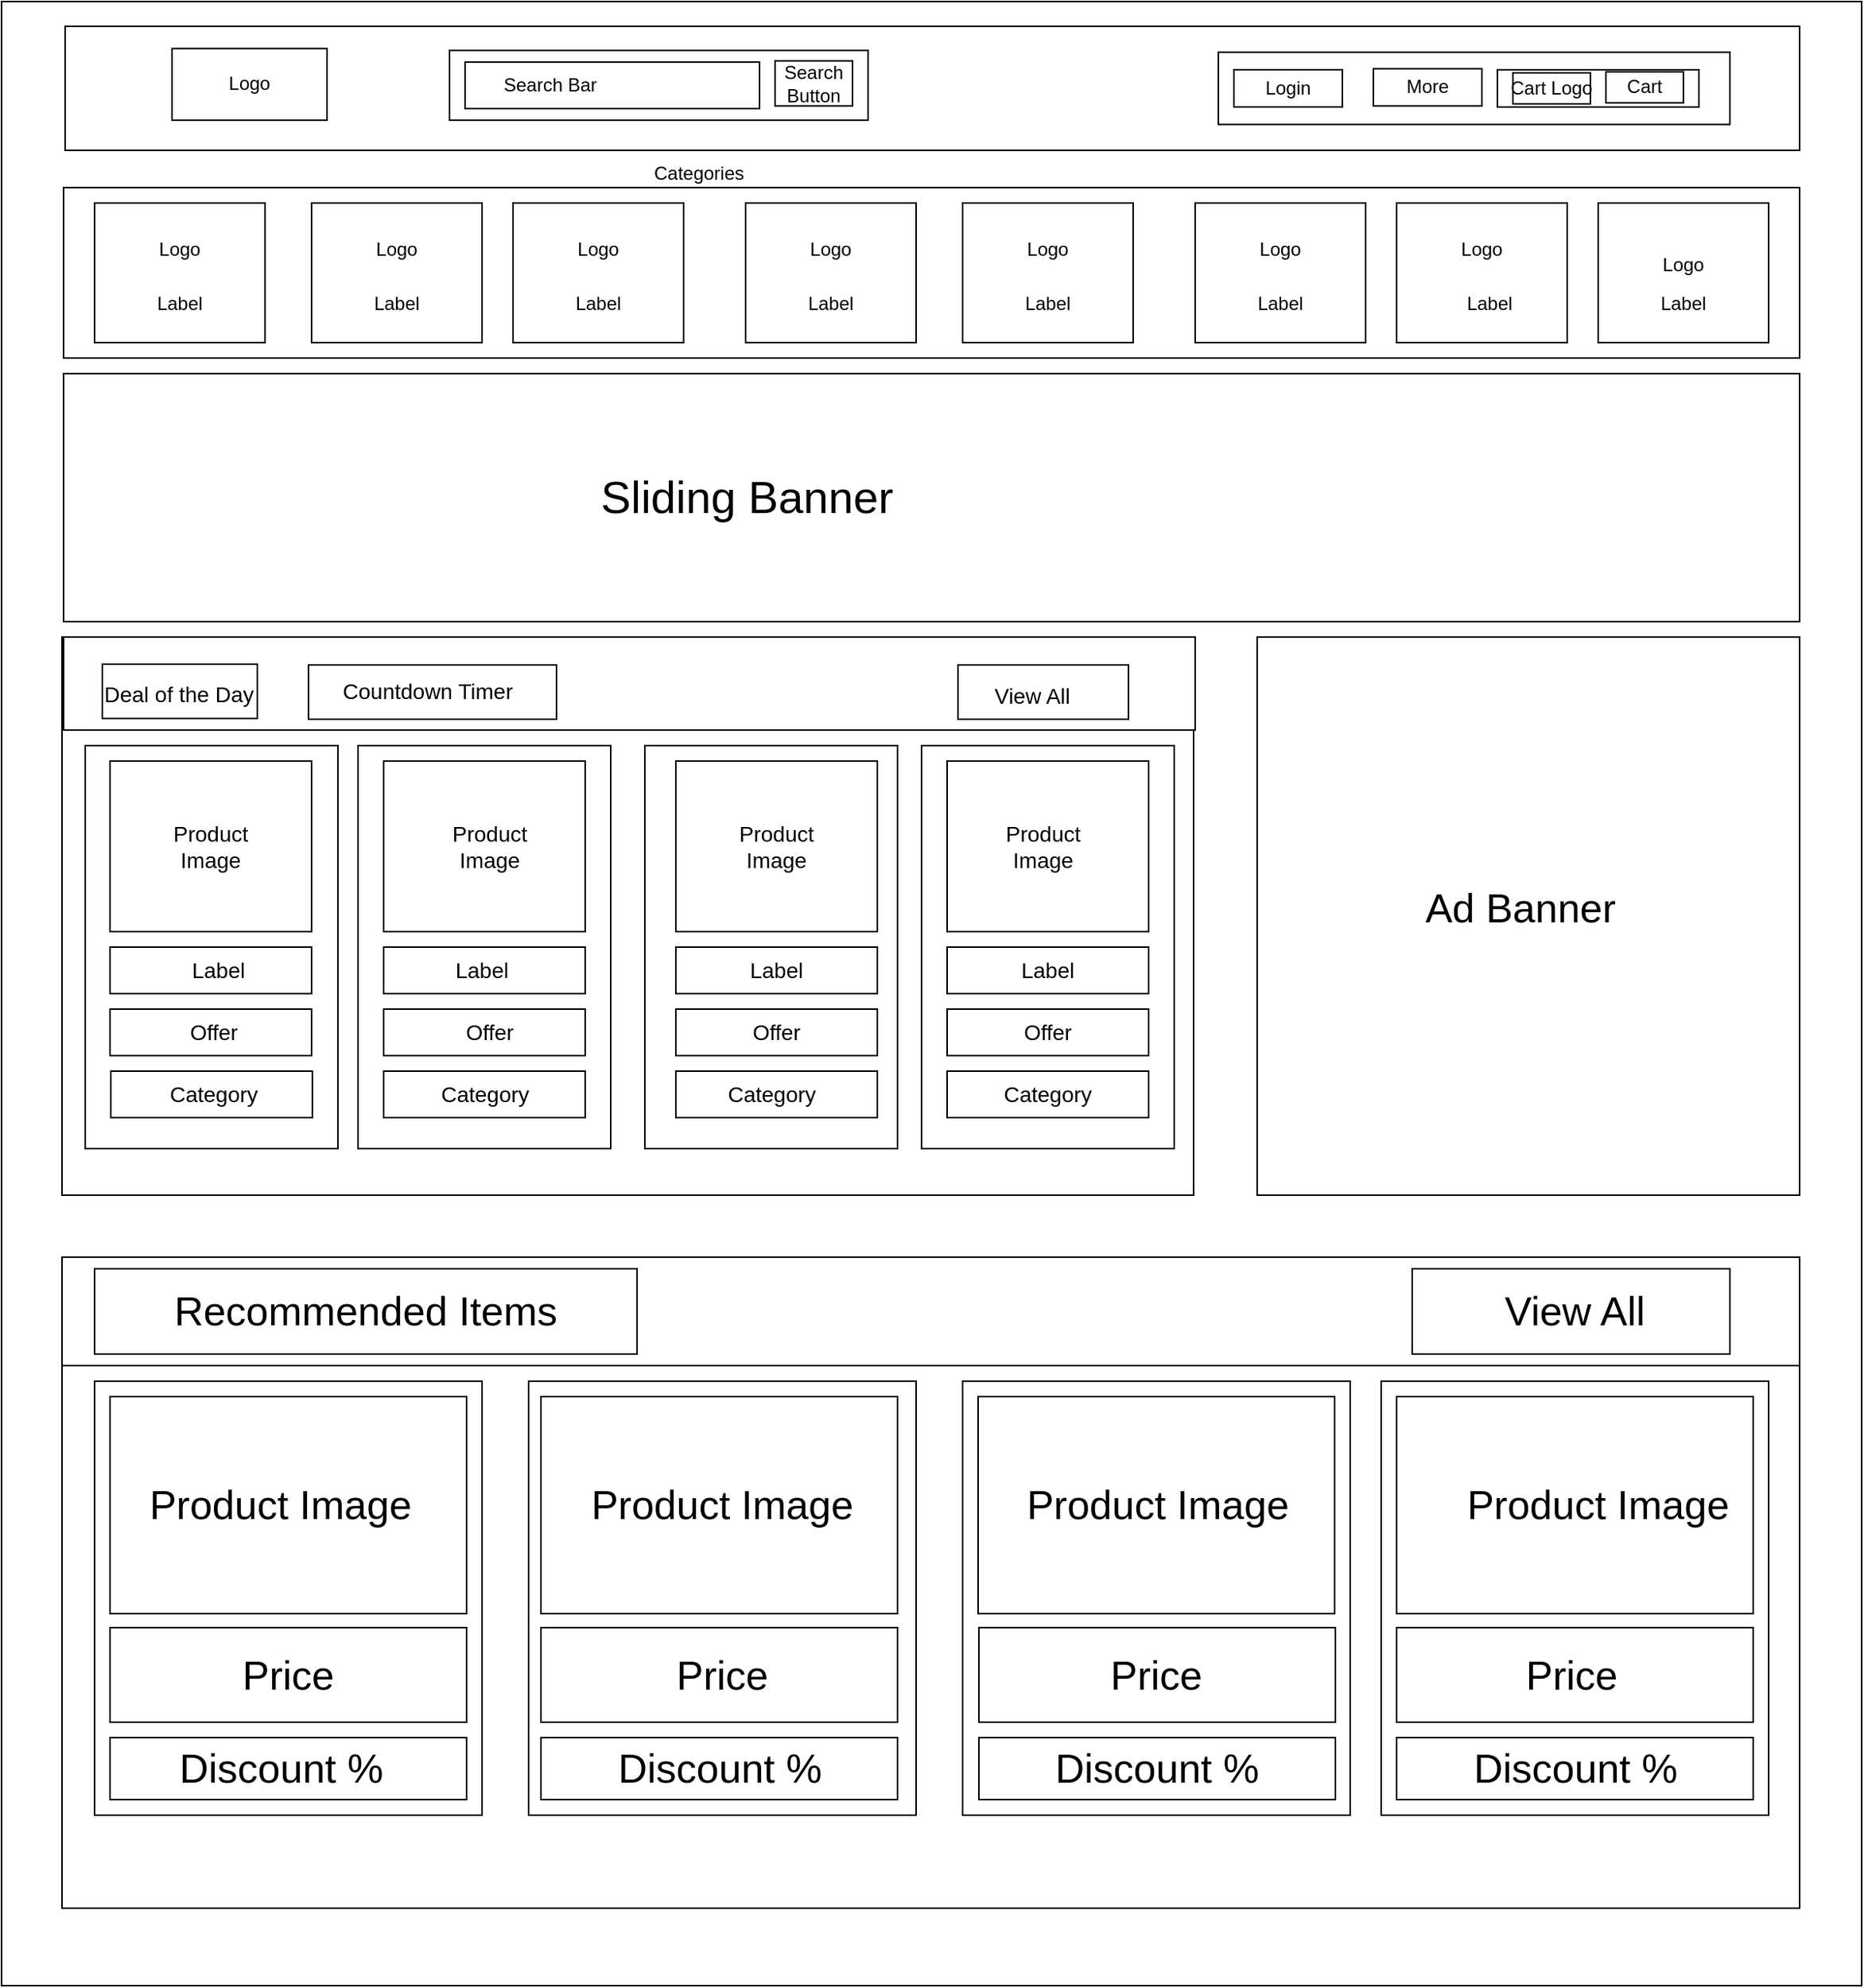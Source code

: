 <mxfile version="16.5.1" type="device"><diagram id="EqQtByymngGm09i7WB8X" name="Page-1"><mxGraphModel dx="1730" dy="1082" grid="1" gridSize="10" guides="1" tooltips="1" connect="1" arrows="1" fold="1" page="1" pageScale="1" pageWidth="827" pageHeight="1169" math="0" shadow="0"><root><mxCell id="0"/><mxCell id="1" parent="0"/><mxCell id="Np9ttCUWM5Fmu-u7tsea-1" value="" style="rounded=0;whiteSpace=wrap;html=1;" vertex="1" parent="1"><mxGeometry x="250" y="60" width="1200" height="1280" as="geometry"/></mxCell><mxCell id="Np9ttCUWM5Fmu-u7tsea-2" value="" style="rounded=0;whiteSpace=wrap;html=1;" vertex="1" parent="1"><mxGeometry x="291" y="76" width="1119" height="80" as="geometry"/></mxCell><mxCell id="Np9ttCUWM5Fmu-u7tsea-3" value="" style="rounded=0;whiteSpace=wrap;html=1;" vertex="1" parent="1"><mxGeometry x="539" y="91.56" width="270" height="45" as="geometry"/></mxCell><mxCell id="Np9ttCUWM5Fmu-u7tsea-4" value="" style="rounded=0;whiteSpace=wrap;html=1;" vertex="1" parent="1"><mxGeometry x="360" y="90.31" width="100" height="46.25" as="geometry"/></mxCell><mxCell id="Np9ttCUWM5Fmu-u7tsea-5" value="" style="rounded=0;whiteSpace=wrap;html=1;" vertex="1" parent="1"><mxGeometry x="1035" y="92.72" width="330" height="46.56" as="geometry"/></mxCell><mxCell id="Np9ttCUWM5Fmu-u7tsea-6" value="Logo" style="text;html=1;strokeColor=none;fillColor=none;align=center;verticalAlign=middle;whiteSpace=wrap;rounded=0;" vertex="1" parent="1"><mxGeometry x="380" y="98.28" width="60" height="30" as="geometry"/></mxCell><mxCell id="Np9ttCUWM5Fmu-u7tsea-8" value="" style="rounded=0;whiteSpace=wrap;html=1;" vertex="1" parent="1"><mxGeometry x="549" y="99.06" width="190" height="30" as="geometry"/></mxCell><mxCell id="Np9ttCUWM5Fmu-u7tsea-7" value="Search Bar" style="text;html=1;strokeColor=none;fillColor=none;align=center;verticalAlign=middle;whiteSpace=wrap;rounded=0;" vertex="1" parent="1"><mxGeometry x="559" y="103.59" width="90" height="20.94" as="geometry"/></mxCell><mxCell id="Np9ttCUWM5Fmu-u7tsea-9" value="" style="rounded=0;whiteSpace=wrap;html=1;" vertex="1" parent="1"><mxGeometry x="749" y="98.28" width="50" height="29.04" as="geometry"/></mxCell><mxCell id="Np9ttCUWM5Fmu-u7tsea-10" value="Search&lt;br&gt;Button" style="text;html=1;strokeColor=none;fillColor=none;align=center;verticalAlign=middle;whiteSpace=wrap;rounded=0;" vertex="1" parent="1"><mxGeometry x="744" y="97.8" width="60" height="30" as="geometry"/></mxCell><mxCell id="Np9ttCUWM5Fmu-u7tsea-11" value="" style="rounded=0;whiteSpace=wrap;html=1;" vertex="1" parent="1"><mxGeometry x="1045" y="104" width="70" height="24" as="geometry"/></mxCell><mxCell id="Np9ttCUWM5Fmu-u7tsea-13" value="" style="rounded=0;whiteSpace=wrap;html=1;" vertex="1" parent="1"><mxGeometry x="1135" y="103.32" width="70" height="24" as="geometry"/></mxCell><mxCell id="Np9ttCUWM5Fmu-u7tsea-15" value="" style="rounded=0;whiteSpace=wrap;html=1;" vertex="1" parent="1"><mxGeometry x="1215" y="104.06" width="130" height="24" as="geometry"/></mxCell><mxCell id="Np9ttCUWM5Fmu-u7tsea-16" value="Login" style="text;html=1;strokeColor=none;fillColor=none;align=center;verticalAlign=middle;whiteSpace=wrap;rounded=0;" vertex="1" parent="1"><mxGeometry x="1050" y="101.06" width="60" height="30" as="geometry"/></mxCell><mxCell id="Np9ttCUWM5Fmu-u7tsea-17" value="More" style="text;html=1;strokeColor=none;fillColor=none;align=center;verticalAlign=middle;whiteSpace=wrap;rounded=0;" vertex="1" parent="1"><mxGeometry x="1140" y="100.32" width="60" height="30" as="geometry"/></mxCell><mxCell id="Np9ttCUWM5Fmu-u7tsea-19" value="" style="rounded=0;whiteSpace=wrap;html=1;" vertex="1" parent="1"><mxGeometry x="1225" y="106" width="50" height="20" as="geometry"/></mxCell><mxCell id="Np9ttCUWM5Fmu-u7tsea-21" value="" style="rounded=0;whiteSpace=wrap;html=1;" vertex="1" parent="1"><mxGeometry x="1285" y="105.32" width="50" height="20" as="geometry"/></mxCell><mxCell id="Np9ttCUWM5Fmu-u7tsea-18" value="Cart" style="text;html=1;strokeColor=none;fillColor=none;align=center;verticalAlign=middle;whiteSpace=wrap;rounded=0;" vertex="1" parent="1"><mxGeometry x="1280" y="100.32" width="60" height="30" as="geometry"/></mxCell><mxCell id="Np9ttCUWM5Fmu-u7tsea-22" value="Cart Logo" style="text;html=1;strokeColor=none;fillColor=none;align=center;verticalAlign=middle;whiteSpace=wrap;rounded=0;" vertex="1" parent="1"><mxGeometry x="1220" y="101" width="60" height="30" as="geometry"/></mxCell><mxCell id="Np9ttCUWM5Fmu-u7tsea-23" value="" style="rounded=0;whiteSpace=wrap;html=1;" vertex="1" parent="1"><mxGeometry x="290" y="180" width="1120" height="110" as="geometry"/></mxCell><mxCell id="Np9ttCUWM5Fmu-u7tsea-24" value="" style="rounded=0;whiteSpace=wrap;html=1;" vertex="1" parent="1"><mxGeometry x="310" y="190" width="110" height="90" as="geometry"/></mxCell><mxCell id="Np9ttCUWM5Fmu-u7tsea-25" value="Categories" style="text;html=1;strokeColor=none;fillColor=none;align=center;verticalAlign=middle;whiteSpace=wrap;rounded=0;" vertex="1" parent="1"><mxGeometry x="670" y="156" width="60" height="30" as="geometry"/></mxCell><mxCell id="Np9ttCUWM5Fmu-u7tsea-26" value="Logo" style="text;html=1;strokeColor=none;fillColor=none;align=center;verticalAlign=middle;whiteSpace=wrap;rounded=0;" vertex="1" parent="1"><mxGeometry x="310" y="190" width="110" height="60" as="geometry"/></mxCell><mxCell id="Np9ttCUWM5Fmu-u7tsea-27" value="Label" style="text;html=1;strokeColor=none;fillColor=none;align=center;verticalAlign=middle;whiteSpace=wrap;rounded=0;" vertex="1" parent="1"><mxGeometry x="335" y="240" width="60" height="30" as="geometry"/></mxCell><mxCell id="Np9ttCUWM5Fmu-u7tsea-28" value="" style="rounded=0;whiteSpace=wrap;html=1;" vertex="1" parent="1"><mxGeometry x="450" y="190" width="110" height="90" as="geometry"/></mxCell><mxCell id="Np9ttCUWM5Fmu-u7tsea-29" value="" style="rounded=0;whiteSpace=wrap;html=1;" vertex="1" parent="1"><mxGeometry x="580" y="190" width="110" height="90" as="geometry"/></mxCell><mxCell id="Np9ttCUWM5Fmu-u7tsea-30" value="" style="rounded=0;whiteSpace=wrap;html=1;" vertex="1" parent="1"><mxGeometry x="730" y="190" width="110" height="90" as="geometry"/></mxCell><mxCell id="Np9ttCUWM5Fmu-u7tsea-31" value="" style="rounded=0;whiteSpace=wrap;html=1;" vertex="1" parent="1"><mxGeometry x="870" y="190" width="110" height="90" as="geometry"/></mxCell><mxCell id="Np9ttCUWM5Fmu-u7tsea-32" value="" style="rounded=0;whiteSpace=wrap;html=1;" vertex="1" parent="1"><mxGeometry x="1020" y="190" width="110" height="90" as="geometry"/></mxCell><mxCell id="Np9ttCUWM5Fmu-u7tsea-33" value="Logo" style="text;html=1;strokeColor=none;fillColor=none;align=center;verticalAlign=middle;whiteSpace=wrap;rounded=0;" vertex="1" parent="1"><mxGeometry x="450" y="190" width="110" height="60" as="geometry"/></mxCell><mxCell id="Np9ttCUWM5Fmu-u7tsea-34" value="Logo" style="text;html=1;strokeColor=none;fillColor=none;align=center;verticalAlign=middle;whiteSpace=wrap;rounded=0;" vertex="1" parent="1"><mxGeometry x="580" y="190" width="110" height="60" as="geometry"/></mxCell><mxCell id="Np9ttCUWM5Fmu-u7tsea-35" value="Logo" style="text;html=1;strokeColor=none;fillColor=none;align=center;verticalAlign=middle;whiteSpace=wrap;rounded=0;" vertex="1" parent="1"><mxGeometry x="730" y="190" width="110" height="60" as="geometry"/></mxCell><mxCell id="Np9ttCUWM5Fmu-u7tsea-36" value="Logo" style="text;html=1;strokeColor=none;fillColor=none;align=center;verticalAlign=middle;whiteSpace=wrap;rounded=0;" vertex="1" parent="1"><mxGeometry x="870" y="190" width="110" height="60" as="geometry"/></mxCell><mxCell id="Np9ttCUWM5Fmu-u7tsea-37" value="Logo" style="text;html=1;strokeColor=none;fillColor=none;align=center;verticalAlign=middle;whiteSpace=wrap;rounded=0;" vertex="1" parent="1"><mxGeometry x="1020" y="190" width="110" height="60" as="geometry"/></mxCell><mxCell id="Np9ttCUWM5Fmu-u7tsea-38" value="Label" style="text;html=1;strokeColor=none;fillColor=none;align=center;verticalAlign=middle;whiteSpace=wrap;rounded=0;" vertex="1" parent="1"><mxGeometry x="475" y="240" width="60" height="30" as="geometry"/></mxCell><mxCell id="Np9ttCUWM5Fmu-u7tsea-39" value="Label" style="text;html=1;strokeColor=none;fillColor=none;align=center;verticalAlign=middle;whiteSpace=wrap;rounded=0;" vertex="1" parent="1"><mxGeometry x="605" y="240" width="60" height="30" as="geometry"/></mxCell><mxCell id="Np9ttCUWM5Fmu-u7tsea-40" value="Label" style="text;html=1;strokeColor=none;fillColor=none;align=center;verticalAlign=middle;whiteSpace=wrap;rounded=0;" vertex="1" parent="1"><mxGeometry x="755" y="240" width="60" height="30" as="geometry"/></mxCell><mxCell id="Np9ttCUWM5Fmu-u7tsea-41" value="Label" style="text;html=1;strokeColor=none;fillColor=none;align=center;verticalAlign=middle;whiteSpace=wrap;rounded=0;" vertex="1" parent="1"><mxGeometry x="895" y="240" width="60" height="30" as="geometry"/></mxCell><mxCell id="Np9ttCUWM5Fmu-u7tsea-42" value="Label" style="text;html=1;strokeColor=none;fillColor=none;align=center;verticalAlign=middle;whiteSpace=wrap;rounded=0;" vertex="1" parent="1"><mxGeometry x="1045" y="240" width="60" height="30" as="geometry"/></mxCell><mxCell id="Np9ttCUWM5Fmu-u7tsea-43" value="" style="rounded=0;whiteSpace=wrap;html=1;" vertex="1" parent="1"><mxGeometry x="290" y="300" width="1120" height="160" as="geometry"/></mxCell><mxCell id="Np9ttCUWM5Fmu-u7tsea-44" value="&lt;font style=&quot;font-size: 29px&quot;&gt;Sliding Banner&lt;/font&gt;" style="text;html=1;strokeColor=none;fillColor=none;align=center;verticalAlign=middle;whiteSpace=wrap;rounded=0;" vertex="1" parent="1"><mxGeometry x="580.5" y="350" width="300" height="60" as="geometry"/></mxCell><mxCell id="Np9ttCUWM5Fmu-u7tsea-45" value="" style="rounded=0;whiteSpace=wrap;html=1;fontSize=29;" vertex="1" parent="1"><mxGeometry x="289" y="470" width="730" height="360" as="geometry"/></mxCell><mxCell id="Np9ttCUWM5Fmu-u7tsea-46" value="" style="rounded=0;whiteSpace=wrap;html=1;fontSize=29;" vertex="1" parent="1"><mxGeometry x="1060" y="470" width="350" height="360" as="geometry"/></mxCell><mxCell id="Np9ttCUWM5Fmu-u7tsea-47" value="" style="rounded=0;whiteSpace=wrap;html=1;fontSize=29;" vertex="1" parent="1"><mxGeometry x="290" y="470" width="730" height="60" as="geometry"/></mxCell><mxCell id="Np9ttCUWM5Fmu-u7tsea-48" value="" style="rounded=0;whiteSpace=wrap;html=1;fontSize=29;" vertex="1" parent="1"><mxGeometry x="315" y="487.5" width="100" height="35" as="geometry"/></mxCell><mxCell id="Np9ttCUWM5Fmu-u7tsea-49" value="&lt;font style=&quot;font-size: 14px&quot;&gt;Deal of the Day&lt;/font&gt;" style="text;html=1;strokeColor=none;fillColor=none;align=center;verticalAlign=middle;whiteSpace=wrap;rounded=0;fontSize=29;" vertex="1" parent="1"><mxGeometry x="312" y="487" width="105" height="30" as="geometry"/></mxCell><mxCell id="Np9ttCUWM5Fmu-u7tsea-50" value="" style="rounded=0;whiteSpace=wrap;html=1;fontSize=14;" vertex="1" parent="1"><mxGeometry x="448" y="488" width="160" height="35" as="geometry"/></mxCell><mxCell id="Np9ttCUWM5Fmu-u7tsea-51" value="Countdown Timer" style="text;html=1;strokeColor=none;fillColor=none;align=center;verticalAlign=middle;whiteSpace=wrap;rounded=0;fontSize=14;" vertex="1" parent="1"><mxGeometry x="450" y="490" width="150" height="30" as="geometry"/></mxCell><mxCell id="Np9ttCUWM5Fmu-u7tsea-52" value="" style="rounded=0;whiteSpace=wrap;html=1;fontSize=14;" vertex="1" parent="1"><mxGeometry x="867" y="488" width="110" height="35" as="geometry"/></mxCell><mxCell id="Np9ttCUWM5Fmu-u7tsea-53" value="View All" style="text;html=1;strokeColor=none;fillColor=none;align=center;verticalAlign=middle;whiteSpace=wrap;rounded=0;fontSize=14;" vertex="1" parent="1"><mxGeometry x="885" y="493" width="60" height="30" as="geometry"/></mxCell><mxCell id="Np9ttCUWM5Fmu-u7tsea-54" value="" style="rounded=0;whiteSpace=wrap;html=1;fontSize=14;" vertex="1" parent="1"><mxGeometry x="304" y="540" width="163" height="260" as="geometry"/></mxCell><mxCell id="Np9ttCUWM5Fmu-u7tsea-55" value="" style="rounded=0;whiteSpace=wrap;html=1;fontSize=14;" vertex="1" parent="1"><mxGeometry x="480" y="540" width="163" height="260" as="geometry"/></mxCell><mxCell id="Np9ttCUWM5Fmu-u7tsea-56" value="" style="rounded=0;whiteSpace=wrap;html=1;fontSize=14;" vertex="1" parent="1"><mxGeometry x="665" y="540" width="163" height="260" as="geometry"/></mxCell><mxCell id="Np9ttCUWM5Fmu-u7tsea-57" value="" style="rounded=0;whiteSpace=wrap;html=1;fontSize=14;" vertex="1" parent="1"><mxGeometry x="843.5" y="540" width="163" height="260" as="geometry"/></mxCell><mxCell id="Np9ttCUWM5Fmu-u7tsea-58" value="" style="rounded=0;whiteSpace=wrap;html=1;fontSize=14;" vertex="1" parent="1"><mxGeometry x="320" y="550" width="130" height="110" as="geometry"/></mxCell><mxCell id="Np9ttCUWM5Fmu-u7tsea-59" value="Product Image" style="text;html=1;strokeColor=none;fillColor=none;align=center;verticalAlign=middle;whiteSpace=wrap;rounded=0;fontSize=14;" vertex="1" parent="1"><mxGeometry x="340" y="585" width="90" height="40" as="geometry"/></mxCell><mxCell id="Np9ttCUWM5Fmu-u7tsea-60" value="" style="rounded=0;whiteSpace=wrap;html=1;fontSize=14;" vertex="1" parent="1"><mxGeometry x="320" y="670" width="130" height="30" as="geometry"/></mxCell><mxCell id="Np9ttCUWM5Fmu-u7tsea-61" value="Label" style="text;html=1;strokeColor=none;fillColor=none;align=center;verticalAlign=middle;whiteSpace=wrap;rounded=0;fontSize=14;" vertex="1" parent="1"><mxGeometry x="360" y="670" width="60" height="30" as="geometry"/></mxCell><mxCell id="Np9ttCUWM5Fmu-u7tsea-66" value="" style="rounded=0;whiteSpace=wrap;html=1;fontSize=14;" vertex="1" parent="1"><mxGeometry x="320" y="710" width="130" height="30" as="geometry"/></mxCell><mxCell id="Np9ttCUWM5Fmu-u7tsea-67" value="" style="rounded=0;whiteSpace=wrap;html=1;fontSize=14;" vertex="1" parent="1"><mxGeometry x="320.5" y="750" width="130" height="30" as="geometry"/></mxCell><mxCell id="Np9ttCUWM5Fmu-u7tsea-68" value="Offer" style="text;html=1;strokeColor=none;fillColor=none;align=center;verticalAlign=middle;whiteSpace=wrap;rounded=0;fontSize=14;" vertex="1" parent="1"><mxGeometry x="357" y="710" width="60" height="30" as="geometry"/></mxCell><mxCell id="Np9ttCUWM5Fmu-u7tsea-69" value="Category" style="text;html=1;strokeColor=none;fillColor=none;align=center;verticalAlign=middle;whiteSpace=wrap;rounded=0;fontSize=14;" vertex="1" parent="1"><mxGeometry x="357" y="750" width="60" height="30" as="geometry"/></mxCell><mxCell id="Np9ttCUWM5Fmu-u7tsea-70" value="" style="rounded=0;whiteSpace=wrap;html=1;fontSize=14;" vertex="1" parent="1"><mxGeometry x="496.5" y="550" width="130" height="110" as="geometry"/></mxCell><mxCell id="Np9ttCUWM5Fmu-u7tsea-71" value="" style="rounded=0;whiteSpace=wrap;html=1;fontSize=14;" vertex="1" parent="1"><mxGeometry x="685" y="550" width="130" height="110" as="geometry"/></mxCell><mxCell id="Np9ttCUWM5Fmu-u7tsea-72" value="" style="rounded=0;whiteSpace=wrap;html=1;fontSize=14;" vertex="1" parent="1"><mxGeometry x="860" y="550" width="130" height="110" as="geometry"/></mxCell><mxCell id="Np9ttCUWM5Fmu-u7tsea-74" value="" style="rounded=0;whiteSpace=wrap;html=1;fontSize=14;" vertex="1" parent="1"><mxGeometry x="496.5" y="670" width="130" height="30" as="geometry"/></mxCell><mxCell id="Np9ttCUWM5Fmu-u7tsea-75" value="" style="rounded=0;whiteSpace=wrap;html=1;fontSize=14;" vertex="1" parent="1"><mxGeometry x="685" y="670" width="130" height="30" as="geometry"/></mxCell><mxCell id="Np9ttCUWM5Fmu-u7tsea-76" value="" style="rounded=0;whiteSpace=wrap;html=1;fontSize=14;" vertex="1" parent="1"><mxGeometry x="860" y="670" width="130" height="30" as="geometry"/></mxCell><mxCell id="Np9ttCUWM5Fmu-u7tsea-77" value="" style="rounded=0;whiteSpace=wrap;html=1;fontSize=14;" vertex="1" parent="1"><mxGeometry x="496.5" y="710" width="130" height="30" as="geometry"/></mxCell><mxCell id="Np9ttCUWM5Fmu-u7tsea-78" value="" style="rounded=0;whiteSpace=wrap;html=1;fontSize=14;" vertex="1" parent="1"><mxGeometry x="685" y="710" width="130" height="30" as="geometry"/></mxCell><mxCell id="Np9ttCUWM5Fmu-u7tsea-79" value="" style="rounded=0;whiteSpace=wrap;html=1;fontSize=14;" vertex="1" parent="1"><mxGeometry x="860" y="710" width="130" height="30" as="geometry"/></mxCell><mxCell id="Np9ttCUWM5Fmu-u7tsea-80" value="" style="rounded=0;whiteSpace=wrap;html=1;fontSize=14;" vertex="1" parent="1"><mxGeometry x="496.5" y="750" width="130" height="30" as="geometry"/></mxCell><mxCell id="Np9ttCUWM5Fmu-u7tsea-81" value="" style="rounded=0;whiteSpace=wrap;html=1;fontSize=14;" vertex="1" parent="1"><mxGeometry x="685" y="750" width="130" height="30" as="geometry"/></mxCell><mxCell id="Np9ttCUWM5Fmu-u7tsea-82" value="" style="rounded=0;whiteSpace=wrap;html=1;fontSize=14;" vertex="1" parent="1"><mxGeometry x="860" y="750" width="130" height="30" as="geometry"/></mxCell><mxCell id="Np9ttCUWM5Fmu-u7tsea-83" value="Product Image" style="text;html=1;strokeColor=none;fillColor=none;align=center;verticalAlign=middle;whiteSpace=wrap;rounded=0;fontSize=14;" vertex="1" parent="1"><mxGeometry x="520" y="585" width="90" height="40" as="geometry"/></mxCell><mxCell id="Np9ttCUWM5Fmu-u7tsea-84" value="Product Image" style="text;html=1;strokeColor=none;fillColor=none;align=center;verticalAlign=middle;whiteSpace=wrap;rounded=0;fontSize=14;" vertex="1" parent="1"><mxGeometry x="705" y="585" width="90" height="40" as="geometry"/></mxCell><mxCell id="Np9ttCUWM5Fmu-u7tsea-85" value="Product Image" style="text;html=1;strokeColor=none;fillColor=none;align=center;verticalAlign=middle;whiteSpace=wrap;rounded=0;fontSize=14;" vertex="1" parent="1"><mxGeometry x="877" y="585" width="90" height="40" as="geometry"/></mxCell><mxCell id="Np9ttCUWM5Fmu-u7tsea-88" value="Label" style="text;html=1;strokeColor=none;fillColor=none;align=center;verticalAlign=middle;whiteSpace=wrap;rounded=0;fontSize=14;" vertex="1" parent="1"><mxGeometry x="530" y="670" width="60" height="30" as="geometry"/></mxCell><mxCell id="Np9ttCUWM5Fmu-u7tsea-89" value="Label" style="text;html=1;strokeColor=none;fillColor=none;align=center;verticalAlign=middle;whiteSpace=wrap;rounded=0;fontSize=14;" vertex="1" parent="1"><mxGeometry x="720" y="670" width="60" height="30" as="geometry"/></mxCell><mxCell id="Np9ttCUWM5Fmu-u7tsea-90" value="Label" style="text;html=1;strokeColor=none;fillColor=none;align=center;verticalAlign=middle;whiteSpace=wrap;rounded=0;fontSize=14;" vertex="1" parent="1"><mxGeometry x="895" y="670" width="60" height="30" as="geometry"/></mxCell><mxCell id="Np9ttCUWM5Fmu-u7tsea-91" value="Offer" style="text;html=1;strokeColor=none;fillColor=none;align=center;verticalAlign=middle;whiteSpace=wrap;rounded=0;fontSize=14;" vertex="1" parent="1"><mxGeometry x="535" y="710" width="60" height="30" as="geometry"/></mxCell><mxCell id="Np9ttCUWM5Fmu-u7tsea-92" value="Offer" style="text;html=1;strokeColor=none;fillColor=none;align=center;verticalAlign=middle;whiteSpace=wrap;rounded=0;fontSize=14;" vertex="1" parent="1"><mxGeometry x="720" y="710" width="60" height="30" as="geometry"/></mxCell><mxCell id="Np9ttCUWM5Fmu-u7tsea-93" value="Offer" style="text;html=1;strokeColor=none;fillColor=none;align=center;verticalAlign=middle;whiteSpace=wrap;rounded=0;fontSize=14;" vertex="1" parent="1"><mxGeometry x="895" y="710" width="60" height="30" as="geometry"/></mxCell><mxCell id="Np9ttCUWM5Fmu-u7tsea-94" value="Category" style="text;html=1;strokeColor=none;fillColor=none;align=center;verticalAlign=middle;whiteSpace=wrap;rounded=0;fontSize=14;" vertex="1" parent="1"><mxGeometry x="531.5" y="750" width="60" height="30" as="geometry"/></mxCell><mxCell id="Np9ttCUWM5Fmu-u7tsea-95" value="Category" style="text;html=1;strokeColor=none;fillColor=none;align=center;verticalAlign=middle;whiteSpace=wrap;rounded=0;fontSize=14;" vertex="1" parent="1"><mxGeometry x="716.5" y="750" width="60" height="30" as="geometry"/></mxCell><mxCell id="Np9ttCUWM5Fmu-u7tsea-96" value="Category" style="text;html=1;strokeColor=none;fillColor=none;align=center;verticalAlign=middle;whiteSpace=wrap;rounded=0;fontSize=14;" vertex="1" parent="1"><mxGeometry x="895" y="750" width="60" height="30" as="geometry"/></mxCell><mxCell id="Np9ttCUWM5Fmu-u7tsea-97" value="&lt;font style=&quot;font-size: 26px&quot;&gt;Ad Banner&lt;/font&gt;" style="text;html=1;strokeColor=none;fillColor=none;align=center;verticalAlign=middle;whiteSpace=wrap;rounded=0;fontSize=14;" vertex="1" parent="1"><mxGeometry x="1160" y="620" width="140" height="50" as="geometry"/></mxCell><mxCell id="Np9ttCUWM5Fmu-u7tsea-98" value="" style="rounded=0;whiteSpace=wrap;html=1;fontSize=26;" vertex="1" parent="1"><mxGeometry x="289" y="870" width="1121" height="420" as="geometry"/></mxCell><mxCell id="Np9ttCUWM5Fmu-u7tsea-102" value="" style="rounded=0;whiteSpace=wrap;html=1;fontSize=26;" vertex="1" parent="1"><mxGeometry x="289" y="870" width="1121" height="70" as="geometry"/></mxCell><mxCell id="Np9ttCUWM5Fmu-u7tsea-103" value="" style="rounded=0;whiteSpace=wrap;html=1;fontSize=26;" vertex="1" parent="1"><mxGeometry x="310" y="877.5" width="350" height="55" as="geometry"/></mxCell><mxCell id="Np9ttCUWM5Fmu-u7tsea-104" value="" style="rounded=0;whiteSpace=wrap;html=1;fontSize=26;" vertex="1" parent="1"><mxGeometry x="1160" y="877.5" width="205" height="55" as="geometry"/></mxCell><mxCell id="Np9ttCUWM5Fmu-u7tsea-105" value="Recommended Items" style="text;html=1;strokeColor=none;fillColor=none;align=center;verticalAlign=middle;whiteSpace=wrap;rounded=0;fontSize=26;" vertex="1" parent="1"><mxGeometry x="350.25" y="890" width="269.5" height="30" as="geometry"/></mxCell><mxCell id="Np9ttCUWM5Fmu-u7tsea-106" value="View All" style="text;html=1;strokeColor=none;fillColor=none;align=center;verticalAlign=middle;whiteSpace=wrap;rounded=0;fontSize=26;" vertex="1" parent="1"><mxGeometry x="1195" y="890" width="140" height="30" as="geometry"/></mxCell><mxCell id="Np9ttCUWM5Fmu-u7tsea-107" value="" style="rounded=0;whiteSpace=wrap;html=1;fontSize=26;" vertex="1" parent="1"><mxGeometry x="310" y="950" width="250" height="280" as="geometry"/></mxCell><mxCell id="Np9ttCUWM5Fmu-u7tsea-108" value="" style="rounded=0;whiteSpace=wrap;html=1;fontSize=26;" vertex="1" parent="1"><mxGeometry x="320" y="960" width="230" height="140" as="geometry"/></mxCell><mxCell id="Np9ttCUWM5Fmu-u7tsea-109" value="" style="rounded=0;whiteSpace=wrap;html=1;fontSize=26;" vertex="1" parent="1"><mxGeometry x="320" y="1109" width="230" height="61" as="geometry"/></mxCell><mxCell id="Np9ttCUWM5Fmu-u7tsea-110" value="Product Image" style="text;html=1;strokeColor=none;fillColor=none;align=center;verticalAlign=middle;whiteSpace=wrap;rounded=0;fontSize=26;" vertex="1" parent="1"><mxGeometry x="330" y="1005" width="200" height="50" as="geometry"/></mxCell><mxCell id="Np9ttCUWM5Fmu-u7tsea-111" value="" style="rounded=0;whiteSpace=wrap;html=1;fontSize=26;" vertex="1" parent="1"><mxGeometry x="320" y="1180" width="230" height="40" as="geometry"/></mxCell><mxCell id="Np9ttCUWM5Fmu-u7tsea-112" value="Price" style="text;html=1;strokeColor=none;fillColor=none;align=center;verticalAlign=middle;whiteSpace=wrap;rounded=0;fontSize=26;" vertex="1" parent="1"><mxGeometry x="395" y="1122" width="80" height="35" as="geometry"/></mxCell><mxCell id="Np9ttCUWM5Fmu-u7tsea-114" value="Discount %" style="text;html=1;strokeColor=none;fillColor=none;align=center;verticalAlign=middle;whiteSpace=wrap;rounded=0;fontSize=26;" vertex="1" parent="1"><mxGeometry x="352.5" y="1190" width="155" height="20" as="geometry"/></mxCell><mxCell id="Np9ttCUWM5Fmu-u7tsea-117" value="" style="rounded=0;whiteSpace=wrap;html=1;fontSize=26;" vertex="1" parent="1"><mxGeometry x="590" y="950" width="250" height="280" as="geometry"/></mxCell><mxCell id="Np9ttCUWM5Fmu-u7tsea-118" value="" style="rounded=0;whiteSpace=wrap;html=1;fontSize=26;" vertex="1" parent="1"><mxGeometry x="870" y="950" width="250" height="280" as="geometry"/></mxCell><mxCell id="Np9ttCUWM5Fmu-u7tsea-119" value="" style="rounded=0;whiteSpace=wrap;html=1;fontSize=26;" vertex="1" parent="1"><mxGeometry x="598" y="960" width="230" height="140" as="geometry"/></mxCell><mxCell id="Np9ttCUWM5Fmu-u7tsea-120" value="" style="rounded=0;whiteSpace=wrap;html=1;fontSize=26;" vertex="1" parent="1"><mxGeometry x="880" y="960" width="230" height="140" as="geometry"/></mxCell><mxCell id="Np9ttCUWM5Fmu-u7tsea-122" value="" style="rounded=0;whiteSpace=wrap;html=1;fontSize=26;" vertex="1" parent="1"><mxGeometry x="598" y="1109" width="230" height="61" as="geometry"/></mxCell><mxCell id="Np9ttCUWM5Fmu-u7tsea-123" value="" style="rounded=0;whiteSpace=wrap;html=1;fontSize=26;" vertex="1" parent="1"><mxGeometry x="880.5" y="1109" width="230" height="61" as="geometry"/></mxCell><mxCell id="Np9ttCUWM5Fmu-u7tsea-124" value="" style="rounded=0;whiteSpace=wrap;html=1;fontSize=26;" vertex="1" parent="1"><mxGeometry x="598" y="1180" width="230" height="40" as="geometry"/></mxCell><mxCell id="Np9ttCUWM5Fmu-u7tsea-125" value="" style="rounded=0;whiteSpace=wrap;html=1;fontSize=26;" vertex="1" parent="1"><mxGeometry x="880.5" y="1180" width="230" height="40" as="geometry"/></mxCell><mxCell id="Np9ttCUWM5Fmu-u7tsea-126" value="Product Image" style="text;html=1;strokeColor=none;fillColor=none;align=center;verticalAlign=middle;whiteSpace=wrap;rounded=0;fontSize=26;" vertex="1" parent="1"><mxGeometry x="615" y="1005" width="200" height="50" as="geometry"/></mxCell><mxCell id="Np9ttCUWM5Fmu-u7tsea-127" value="Product Image" style="text;html=1;strokeColor=none;fillColor=none;align=center;verticalAlign=middle;whiteSpace=wrap;rounded=0;fontSize=26;" vertex="1" parent="1"><mxGeometry x="895.5" y="1005" width="200" height="50" as="geometry"/></mxCell><mxCell id="Np9ttCUWM5Fmu-u7tsea-128" value="Price" style="text;html=1;strokeColor=none;fillColor=none;align=center;verticalAlign=middle;whiteSpace=wrap;rounded=0;fontSize=26;" vertex="1" parent="1"><mxGeometry x="675" y="1122" width="80" height="35" as="geometry"/></mxCell><mxCell id="Np9ttCUWM5Fmu-u7tsea-129" value="Price" style="text;html=1;strokeColor=none;fillColor=none;align=center;verticalAlign=middle;whiteSpace=wrap;rounded=0;fontSize=26;" vertex="1" parent="1"><mxGeometry x="955" y="1122" width="80" height="35" as="geometry"/></mxCell><mxCell id="Np9ttCUWM5Fmu-u7tsea-130" value="Discount %" style="text;html=1;strokeColor=none;fillColor=none;align=center;verticalAlign=middle;whiteSpace=wrap;rounded=0;fontSize=26;" vertex="1" parent="1"><mxGeometry x="635.5" y="1190" width="155" height="20" as="geometry"/></mxCell><mxCell id="Np9ttCUWM5Fmu-u7tsea-131" value="Discount %" style="text;html=1;strokeColor=none;fillColor=none;align=center;verticalAlign=middle;whiteSpace=wrap;rounded=0;fontSize=26;" vertex="1" parent="1"><mxGeometry x="918" y="1190" width="155" height="20" as="geometry"/></mxCell><mxCell id="Np9ttCUWM5Fmu-u7tsea-132" value="" style="rounded=0;whiteSpace=wrap;html=1;fontSize=26;" vertex="1" parent="1"><mxGeometry x="1140" y="950" width="250" height="280" as="geometry"/></mxCell><mxCell id="Np9ttCUWM5Fmu-u7tsea-135" value="" style="rounded=0;whiteSpace=wrap;html=1;" vertex="1" parent="1"><mxGeometry x="1150" y="190" width="110" height="90" as="geometry"/></mxCell><mxCell id="Np9ttCUWM5Fmu-u7tsea-137" value="" style="rounded=0;whiteSpace=wrap;html=1;" vertex="1" parent="1"><mxGeometry x="1280" y="190" width="110" height="90" as="geometry"/></mxCell><mxCell id="Np9ttCUWM5Fmu-u7tsea-138" value="" style="rounded=0;whiteSpace=wrap;html=1;fontSize=26;" vertex="1" parent="1"><mxGeometry x="1150" y="960" width="230" height="140" as="geometry"/></mxCell><mxCell id="Np9ttCUWM5Fmu-u7tsea-139" value="" style="rounded=0;whiteSpace=wrap;html=1;fontSize=26;" vertex="1" parent="1"><mxGeometry x="1150" y="1109" width="230" height="61" as="geometry"/></mxCell><mxCell id="Np9ttCUWM5Fmu-u7tsea-140" value="" style="rounded=0;whiteSpace=wrap;html=1;fontSize=26;" vertex="1" parent="1"><mxGeometry x="1150" y="1180" width="230" height="40" as="geometry"/></mxCell><mxCell id="Np9ttCUWM5Fmu-u7tsea-141" value="Product Image" style="text;html=1;strokeColor=none;fillColor=none;align=center;verticalAlign=middle;whiteSpace=wrap;rounded=0;fontSize=26;" vertex="1" parent="1"><mxGeometry x="1180" y="1005" width="200" height="50" as="geometry"/></mxCell><mxCell id="Np9ttCUWM5Fmu-u7tsea-142" value="Price" style="text;html=1;strokeColor=none;fillColor=none;align=center;verticalAlign=middle;whiteSpace=wrap;rounded=0;fontSize=26;" vertex="1" parent="1"><mxGeometry x="1222.5" y="1122" width="80" height="35" as="geometry"/></mxCell><mxCell id="Np9ttCUWM5Fmu-u7tsea-143" value="Discount %" style="text;html=1;strokeColor=none;fillColor=none;align=center;verticalAlign=middle;whiteSpace=wrap;rounded=0;fontSize=26;" vertex="1" parent="1"><mxGeometry x="1187.5" y="1190" width="155" height="20" as="geometry"/></mxCell><mxCell id="Np9ttCUWM5Fmu-u7tsea-144" value="Logo" style="text;html=1;strokeColor=none;fillColor=none;align=center;verticalAlign=middle;whiteSpace=wrap;rounded=0;" vertex="1" parent="1"><mxGeometry x="1150" y="190" width="110" height="60" as="geometry"/></mxCell><mxCell id="Np9ttCUWM5Fmu-u7tsea-145" value="Logo" style="text;html=1;strokeColor=none;fillColor=none;align=center;verticalAlign=middle;whiteSpace=wrap;rounded=0;" vertex="1" parent="1"><mxGeometry x="1280" y="200" width="110" height="60" as="geometry"/></mxCell><mxCell id="Np9ttCUWM5Fmu-u7tsea-146" value="Label" style="text;html=1;strokeColor=none;fillColor=none;align=center;verticalAlign=middle;whiteSpace=wrap;rounded=0;" vertex="1" parent="1"><mxGeometry x="1180" y="240" width="60" height="30" as="geometry"/></mxCell><mxCell id="Np9ttCUWM5Fmu-u7tsea-147" value="Label" style="text;html=1;strokeColor=none;fillColor=none;align=center;verticalAlign=middle;whiteSpace=wrap;rounded=0;" vertex="1" parent="1"><mxGeometry x="1305" y="240" width="60" height="30" as="geometry"/></mxCell></root></mxGraphModel></diagram></mxfile>